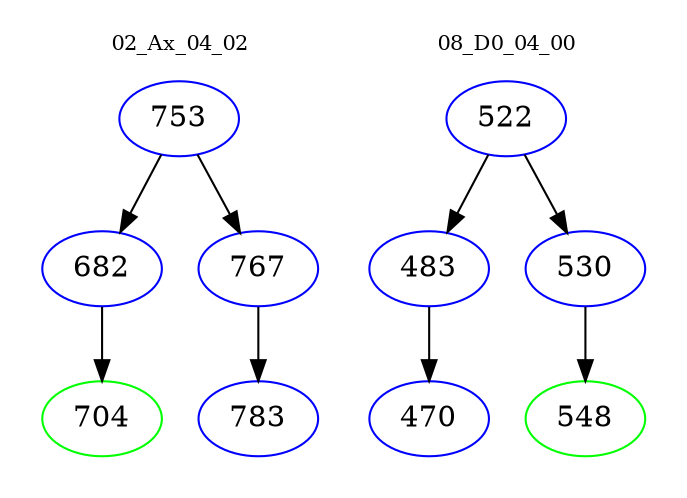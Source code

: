 digraph{
subgraph cluster_0 {
color = white
label = "02_Ax_04_02";
fontsize=10;
T0_753 [label="753", color="blue"]
T0_753 -> T0_682 [color="black"]
T0_682 [label="682", color="blue"]
T0_682 -> T0_704 [color="black"]
T0_704 [label="704", color="green"]
T0_753 -> T0_767 [color="black"]
T0_767 [label="767", color="blue"]
T0_767 -> T0_783 [color="black"]
T0_783 [label="783", color="blue"]
}
subgraph cluster_1 {
color = white
label = "08_D0_04_00";
fontsize=10;
T1_522 [label="522", color="blue"]
T1_522 -> T1_483 [color="black"]
T1_483 [label="483", color="blue"]
T1_483 -> T1_470 [color="black"]
T1_470 [label="470", color="blue"]
T1_522 -> T1_530 [color="black"]
T1_530 [label="530", color="blue"]
T1_530 -> T1_548 [color="black"]
T1_548 [label="548", color="green"]
}
}
